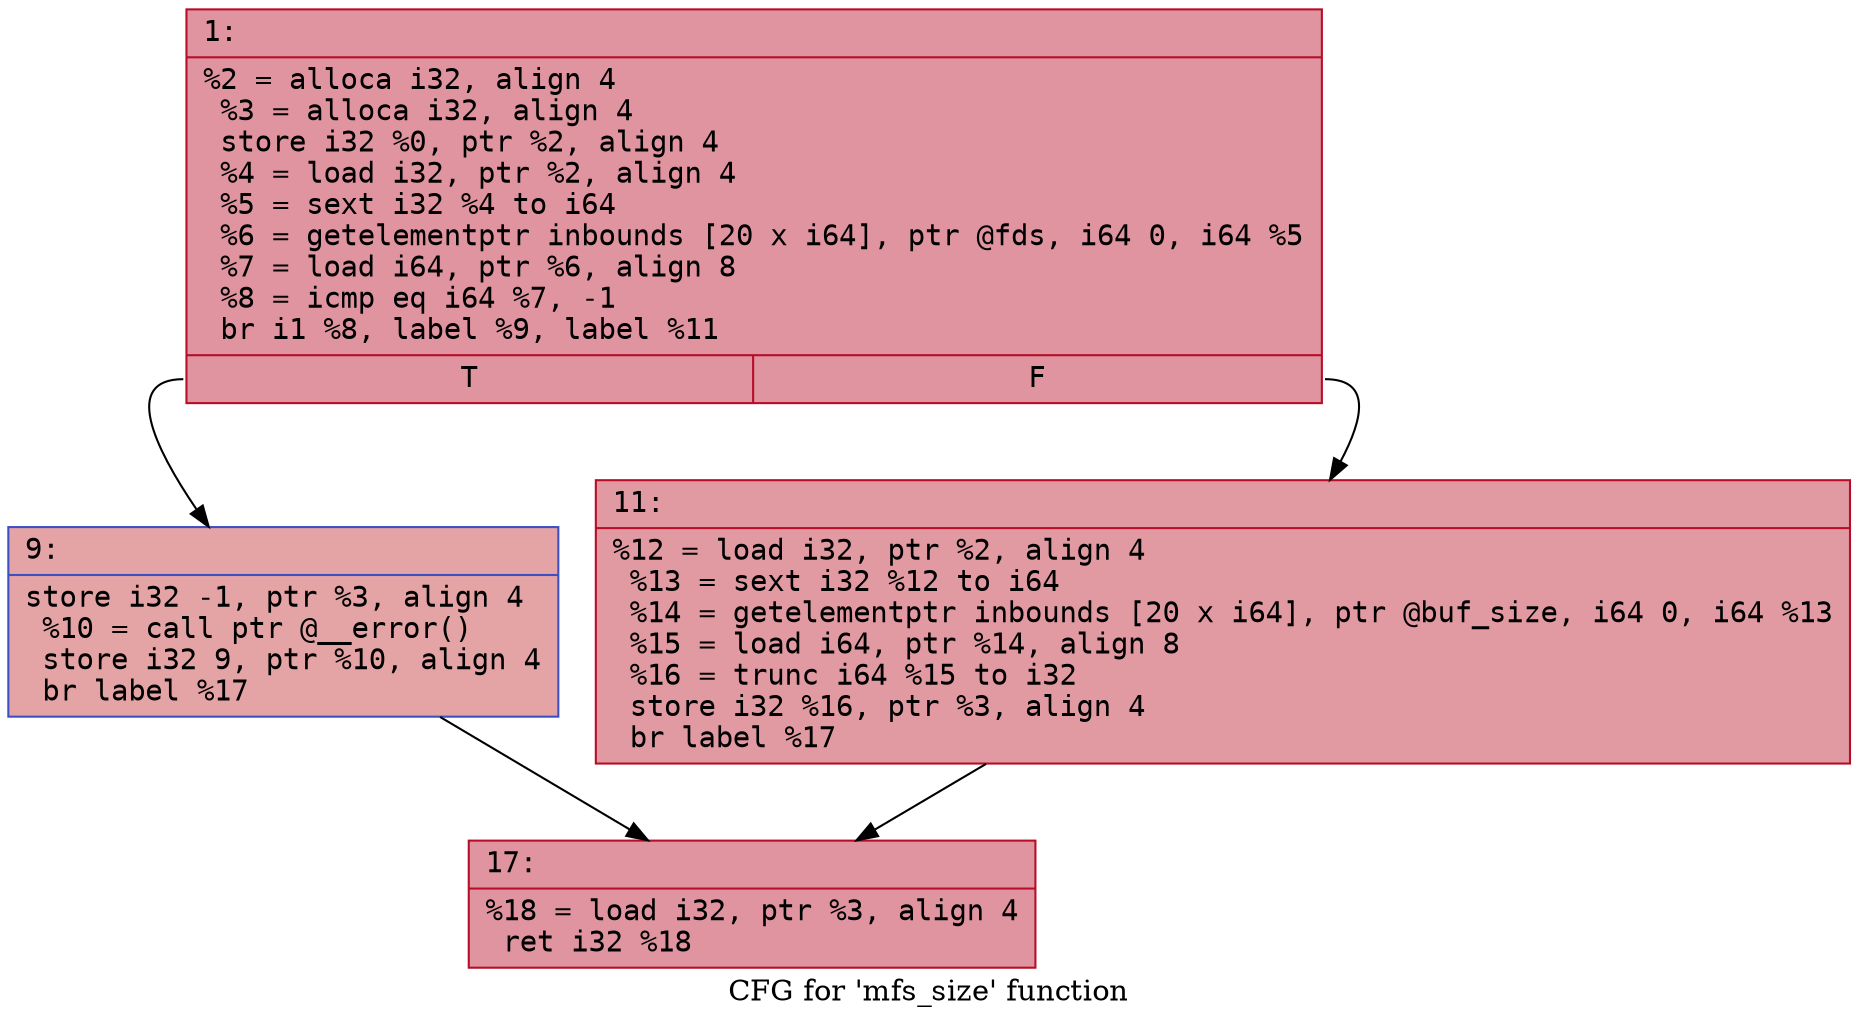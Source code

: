 digraph "CFG for 'mfs_size' function" {
	label="CFG for 'mfs_size' function";

	Node0x600002833b10 [shape=record,color="#b70d28ff", style=filled, fillcolor="#b70d2870" fontname="Courier",label="{1:\l|  %2 = alloca i32, align 4\l  %3 = alloca i32, align 4\l  store i32 %0, ptr %2, align 4\l  %4 = load i32, ptr %2, align 4\l  %5 = sext i32 %4 to i64\l  %6 = getelementptr inbounds [20 x i64], ptr @fds, i64 0, i64 %5\l  %7 = load i64, ptr %6, align 8\l  %8 = icmp eq i64 %7, -1\l  br i1 %8, label %9, label %11\l|{<s0>T|<s1>F}}"];
	Node0x600002833b10:s0 -> Node0x600002833b60[tooltip="1 -> 9\nProbability 37.50%" ];
	Node0x600002833b10:s1 -> Node0x600002833bb0[tooltip="1 -> 11\nProbability 62.50%" ];
	Node0x600002833b60 [shape=record,color="#3d50c3ff", style=filled, fillcolor="#c32e3170" fontname="Courier",label="{9:\l|  store i32 -1, ptr %3, align 4\l  %10 = call ptr @__error()\l  store i32 9, ptr %10, align 4\l  br label %17\l}"];
	Node0x600002833b60 -> Node0x600002833c00[tooltip="9 -> 17\nProbability 100.00%" ];
	Node0x600002833bb0 [shape=record,color="#b70d28ff", style=filled, fillcolor="#bb1b2c70" fontname="Courier",label="{11:\l|  %12 = load i32, ptr %2, align 4\l  %13 = sext i32 %12 to i64\l  %14 = getelementptr inbounds [20 x i64], ptr @buf_size, i64 0, i64 %13\l  %15 = load i64, ptr %14, align 8\l  %16 = trunc i64 %15 to i32\l  store i32 %16, ptr %3, align 4\l  br label %17\l}"];
	Node0x600002833bb0 -> Node0x600002833c00[tooltip="11 -> 17\nProbability 100.00%" ];
	Node0x600002833c00 [shape=record,color="#b70d28ff", style=filled, fillcolor="#b70d2870" fontname="Courier",label="{17:\l|  %18 = load i32, ptr %3, align 4\l  ret i32 %18\l}"];
}
